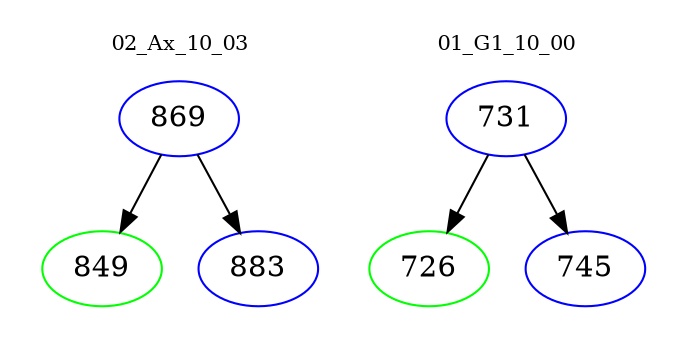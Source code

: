 digraph{
subgraph cluster_0 {
color = white
label = "02_Ax_10_03";
fontsize=10;
T0_869 [label="869", color="blue"]
T0_869 -> T0_849 [color="black"]
T0_849 [label="849", color="green"]
T0_869 -> T0_883 [color="black"]
T0_883 [label="883", color="blue"]
}
subgraph cluster_1 {
color = white
label = "01_G1_10_00";
fontsize=10;
T1_731 [label="731", color="blue"]
T1_731 -> T1_726 [color="black"]
T1_726 [label="726", color="green"]
T1_731 -> T1_745 [color="black"]
T1_745 [label="745", color="blue"]
}
}
